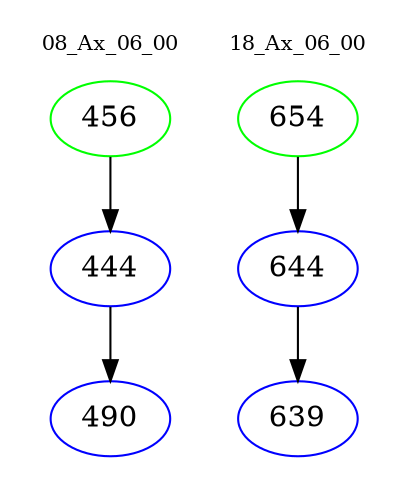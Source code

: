 digraph{
subgraph cluster_0 {
color = white
label = "08_Ax_06_00";
fontsize=10;
T0_456 [label="456", color="green"]
T0_456 -> T0_444 [color="black"]
T0_444 [label="444", color="blue"]
T0_444 -> T0_490 [color="black"]
T0_490 [label="490", color="blue"]
}
subgraph cluster_1 {
color = white
label = "18_Ax_06_00";
fontsize=10;
T1_654 [label="654", color="green"]
T1_654 -> T1_644 [color="black"]
T1_644 [label="644", color="blue"]
T1_644 -> T1_639 [color="black"]
T1_639 [label="639", color="blue"]
}
}
